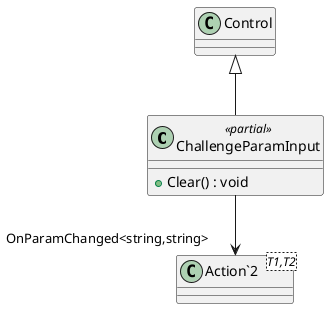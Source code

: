 @startuml
class ChallengeParamInput <<partial>> {
    + Clear() : void
}
class "Action`2"<T1,T2> {
}
Control <|-- ChallengeParamInput
ChallengeParamInput --> "OnParamChanged<string,string>" "Action`2"
@enduml
